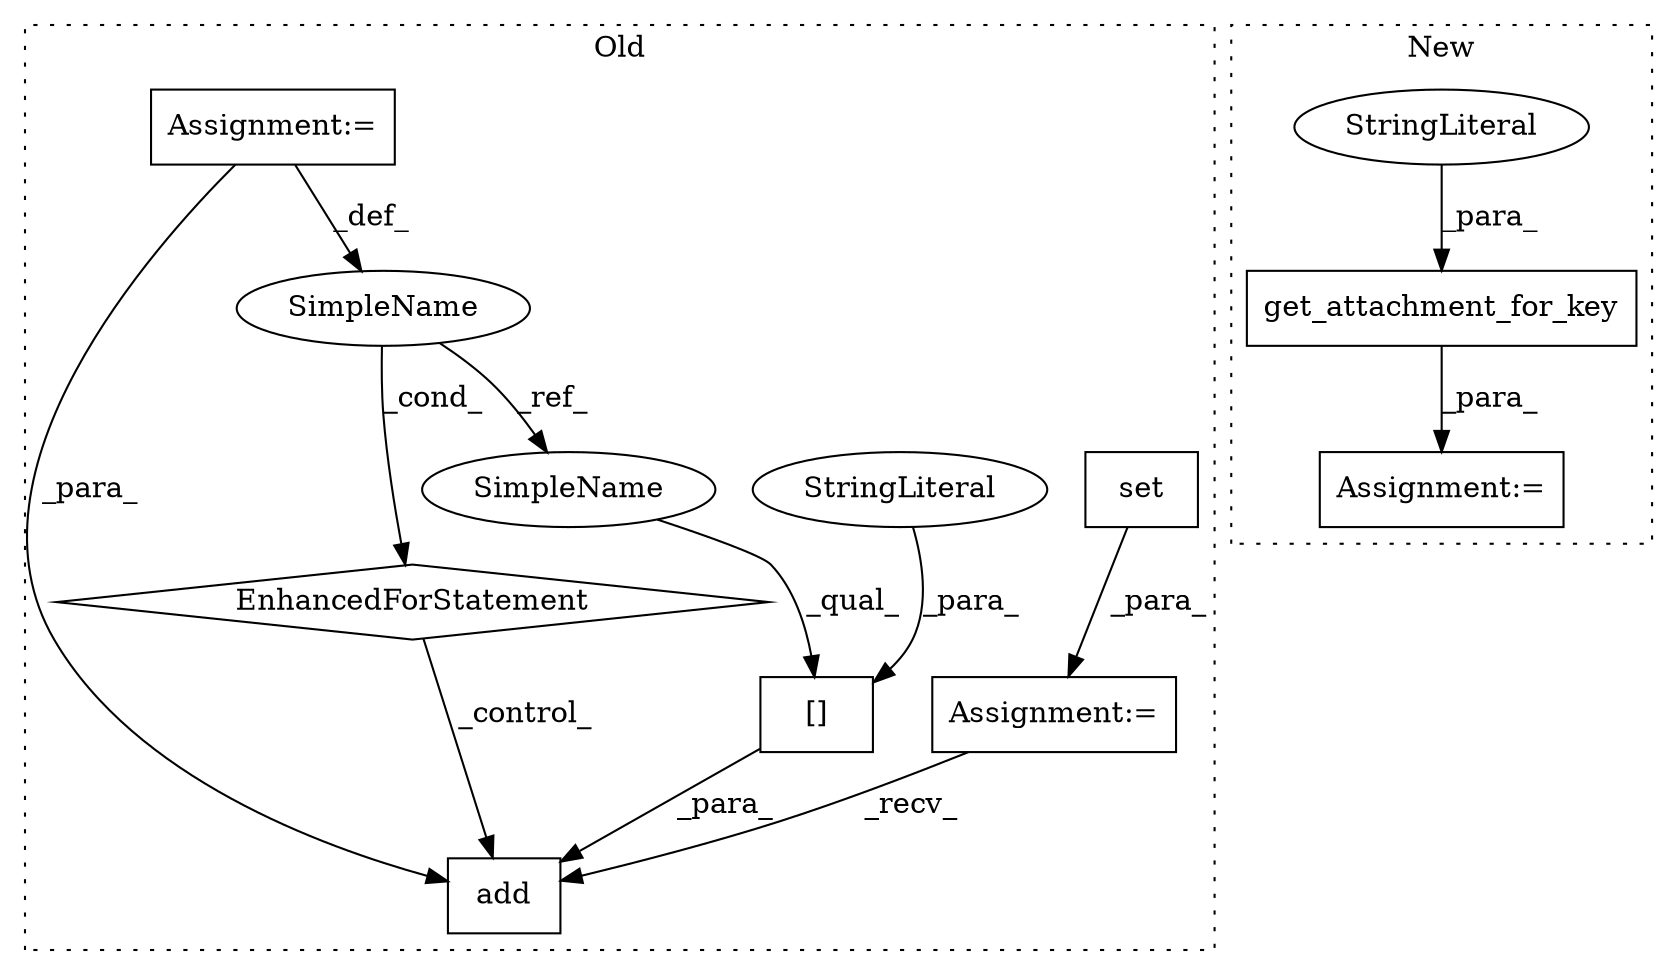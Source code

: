 digraph G {
subgraph cluster0 {
1 [label="[]" a="2" s="8739,8762" l="11,1" shape="box"];
5 [label="add" a="32" s="8735,8763" l="4,1" shape="box"];
6 [label="set" a="32" s="8622" l="5" shape="box"];
7 [label="EnhancedForStatement" a="70" s="8633,8714" l="53,2" shape="diamond"];
8 [label="SimpleName" a="42" s="8690" l="10" shape="ellipse"];
9 [label="Assignment:=" a="7" s="8621" l="1" shape="box"];
10 [label="StringLiteral" a="45" s="8750" l="12" shape="ellipse"];
11 [label="Assignment:=" a="7" s="8633,8714" l="53,2" shape="box"];
12 [label="SimpleName" a="42" s="8739" l="10" shape="ellipse"];
label = "Old";
style="dotted";
}
subgraph cluster1 {
2 [label="get_attachment_for_key" a="32" s="10320,10360" l="23,1" shape="box"];
3 [label="StringLiteral" a="45" s="10355" l="5" shape="ellipse"];
4 [label="Assignment:=" a="7" s="10314" l="1" shape="box"];
label = "New";
style="dotted";
}
1 -> 5 [label="_para_"];
2 -> 4 [label="_para_"];
3 -> 2 [label="_para_"];
6 -> 9 [label="_para_"];
7 -> 5 [label="_control_"];
8 -> 12 [label="_ref_"];
8 -> 7 [label="_cond_"];
9 -> 5 [label="_recv_"];
10 -> 1 [label="_para_"];
11 -> 5 [label="_para_"];
11 -> 8 [label="_def_"];
12 -> 1 [label="_qual_"];
}
